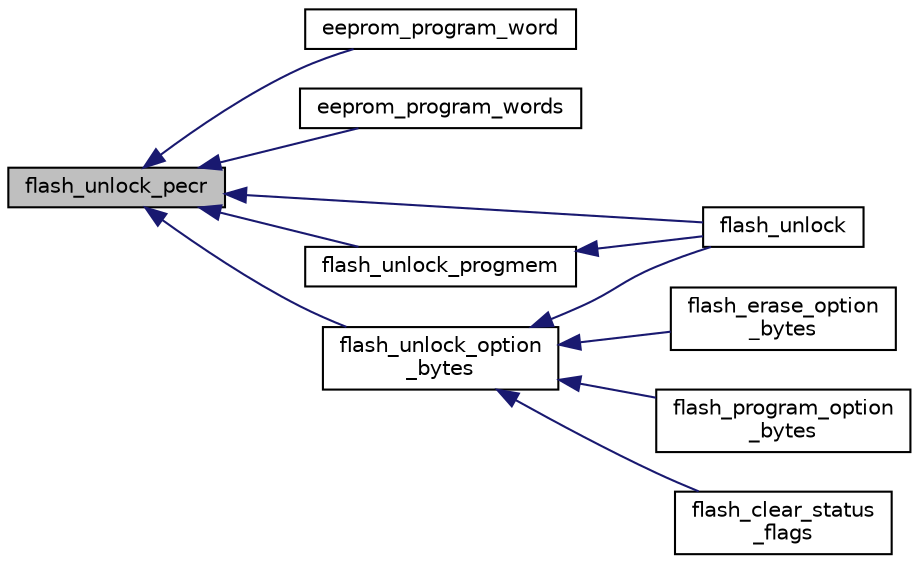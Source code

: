 digraph "flash_unlock_pecr"
{
  edge [fontname="Helvetica",fontsize="10",labelfontname="Helvetica",labelfontsize="10"];
  node [fontname="Helvetica",fontsize="10",shape=record];
  rankdir="LR";
  Node1 [label="flash_unlock_pecr",height=0.2,width=0.4,color="black", fillcolor="grey75", style="filled", fontcolor="black"];
  Node1 -> Node2 [dir="back",color="midnightblue",fontsize="10",style="solid",fontname="Helvetica"];
  Node2 [label="eeprom_program_word",height=0.2,width=0.4,color="black", fillcolor="white", style="filled",URL="$group__flash__file.html#gae0e2e7f89376c21e620ee119a77a5b51",tooltip="Write a word to eeprom. "];
  Node1 -> Node3 [dir="back",color="midnightblue",fontsize="10",style="solid",fontname="Helvetica"];
  Node3 [label="eeprom_program_words",height=0.2,width=0.4,color="black", fillcolor="white", style="filled",URL="$group__flash__file.html#ga1f32c65ae1724939044d17a0ca4324cd",tooltip="Write a block of words to eeprom. "];
  Node1 -> Node4 [dir="back",color="midnightblue",fontsize="10",style="solid",fontname="Helvetica"];
  Node4 [label="flash_unlock",height=0.2,width=0.4,color="black", fillcolor="white", style="filled",URL="$group__flash__file.html#ga4da79f8ffb9ed9576ca165e74f496dbe",tooltip="Unlock all segments of flash. "];
  Node1 -> Node5 [dir="back",color="midnightblue",fontsize="10",style="solid",fontname="Helvetica"];
  Node5 [label="flash_unlock_option\l_bytes",height=0.2,width=0.4,color="black", fillcolor="white", style="filled",URL="$group__flash__file.html#ga5458fca5ecb9ec90b21bebbb64c861c4",tooltip="Unlock the Option Byte Access. "];
  Node5 -> Node4 [dir="back",color="midnightblue",fontsize="10",style="solid",fontname="Helvetica"];
  Node5 -> Node6 [dir="back",color="midnightblue",fontsize="10",style="solid",fontname="Helvetica"];
  Node6 [label="flash_erase_option\l_bytes",height=0.2,width=0.4,color="black", fillcolor="white", style="filled",URL="$group__flash__file.html#ga6242ed6be7838125093c9b8b6adeeca1",tooltip="Erase All Option Bytes. "];
  Node5 -> Node7 [dir="back",color="midnightblue",fontsize="10",style="solid",fontname="Helvetica"];
  Node7 [label="flash_program_option\l_bytes",height=0.2,width=0.4,color="black", fillcolor="white", style="filled",URL="$group__flash__file.html#gab759a6e89a54cfb15a60c0e8f4eb66df",tooltip="Program the Option Bytes. "];
  Node5 -> Node8 [dir="back",color="midnightblue",fontsize="10",style="solid",fontname="Helvetica"];
  Node8 [label="flash_clear_status\l_flags",height=0.2,width=0.4,color="black", fillcolor="white", style="filled",URL="$group__flash__file.html#ga8bf42e68b53ee74583675289608dae65",tooltip="Clear All Status Flags. "];
  Node1 -> Node9 [dir="back",color="midnightblue",fontsize="10",style="solid",fontname="Helvetica"];
  Node9 [label="flash_unlock_progmem",height=0.2,width=0.4,color="black", fillcolor="white", style="filled",URL="$group__flash__file.html#ga1f98dbca620b1ba312c1277190650c70"];
  Node9 -> Node4 [dir="back",color="midnightblue",fontsize="10",style="solid",fontname="Helvetica"];
}

